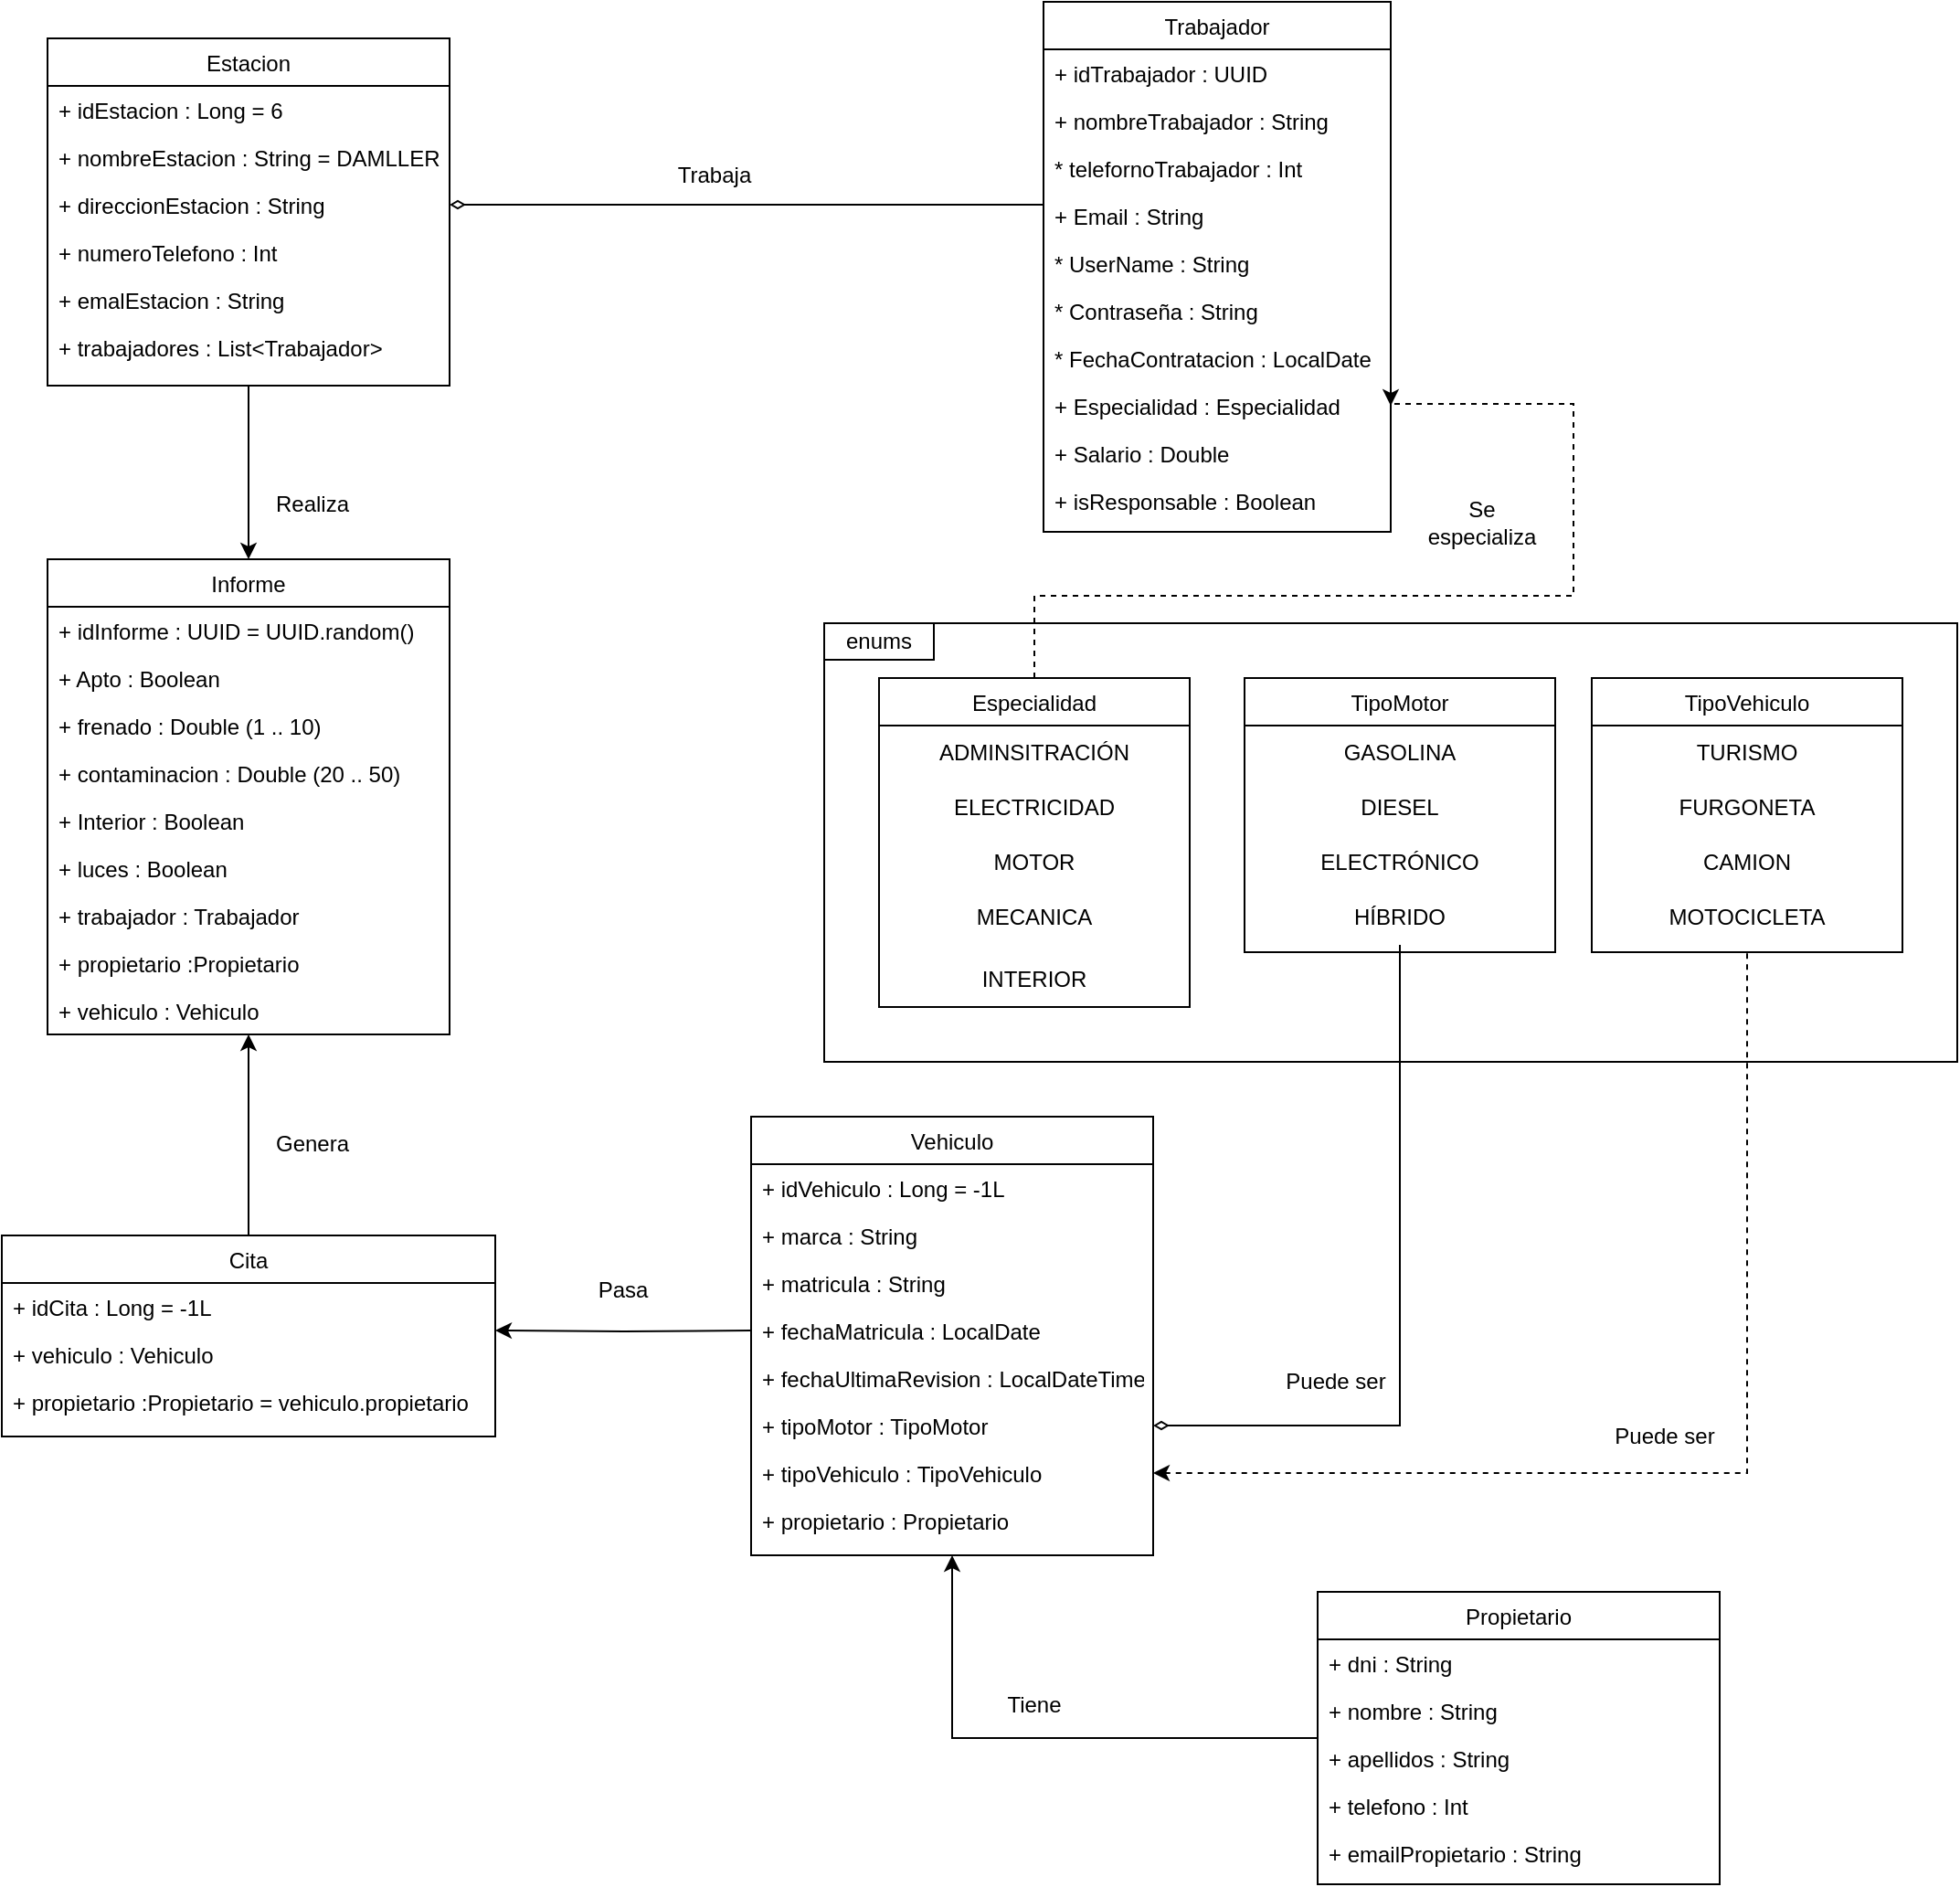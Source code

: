 <mxfile version="20.3.0" type="device"><diagram id="C5RBs43oDa-KdzZeNtuy" name="Page-1"><mxGraphModel dx="1865" dy="649" grid="1" gridSize="10" guides="1" tooltips="1" connect="1" arrows="1" fold="1" page="1" pageScale="1" pageWidth="827" pageHeight="1169" math="0" shadow="0"><root><mxCell id="WIyWlLk6GJQsqaUBKTNV-0"/><mxCell id="WIyWlLk6GJQsqaUBKTNV-1" parent="WIyWlLk6GJQsqaUBKTNV-0"/><mxCell id="zkfFHV4jXpPFQw0GAbJ--6" value="Trabajador" style="swimlane;fontStyle=0;align=center;verticalAlign=top;childLayout=stackLayout;horizontal=1;startSize=26;horizontalStack=0;resizeParent=1;resizeLast=0;collapsible=1;marginBottom=0;rounded=0;shadow=0;strokeWidth=1;" parent="WIyWlLk6GJQsqaUBKTNV-1" vertex="1"><mxGeometry x="310" y="20" width="190" height="290" as="geometry"><mxRectangle x="120" y="360" width="160" height="26" as="alternateBounds"/></mxGeometry></mxCell><mxCell id="zkfFHV4jXpPFQw0GAbJ--8" value="+ idTrabajador : UUID&#10;" style="text;align=left;verticalAlign=top;spacingLeft=4;spacingRight=4;overflow=hidden;rotatable=0;points=[[0,0.5],[1,0.5]];portConstraint=eastwest;rounded=0;shadow=0;html=0;" parent="zkfFHV4jXpPFQw0GAbJ--6" vertex="1"><mxGeometry y="26" width="190" height="26" as="geometry"/></mxCell><mxCell id="TUktaV1jdz_lKDYhsFqw-2" value="+ nombreTrabajador : String" style="text;align=left;verticalAlign=top;spacingLeft=4;spacingRight=4;overflow=hidden;rotatable=0;points=[[0,0.5],[1,0.5]];portConstraint=eastwest;rounded=0;shadow=0;html=0;" parent="zkfFHV4jXpPFQw0GAbJ--6" vertex="1"><mxGeometry y="52" width="190" height="26" as="geometry"/></mxCell><mxCell id="TUktaV1jdz_lKDYhsFqw-3" value="* telefornoTrabajador : Int" style="text;align=left;verticalAlign=top;spacingLeft=4;spacingRight=4;overflow=hidden;rotatable=0;points=[[0,0.5],[1,0.5]];portConstraint=eastwest;rounded=0;shadow=0;html=0;" parent="zkfFHV4jXpPFQw0GAbJ--6" vertex="1"><mxGeometry y="78" width="190" height="26" as="geometry"/></mxCell><mxCell id="TUktaV1jdz_lKDYhsFqw-4" value="+ Email : String" style="text;align=left;verticalAlign=top;spacingLeft=4;spacingRight=4;overflow=hidden;rotatable=0;points=[[0,0.5],[1,0.5]];portConstraint=eastwest;rounded=0;shadow=0;html=0;" parent="zkfFHV4jXpPFQw0GAbJ--6" vertex="1"><mxGeometry y="104" width="190" height="26" as="geometry"/></mxCell><mxCell id="TUktaV1jdz_lKDYhsFqw-5" value="* UserName : String&#10;" style="text;align=left;verticalAlign=top;spacingLeft=4;spacingRight=4;overflow=hidden;rotatable=0;points=[[0,0.5],[1,0.5]];portConstraint=eastwest;rounded=0;shadow=0;html=0;" parent="zkfFHV4jXpPFQw0GAbJ--6" vertex="1"><mxGeometry y="130" width="190" height="26" as="geometry"/></mxCell><mxCell id="TUktaV1jdz_lKDYhsFqw-6" value="* Contraseña : String" style="text;align=left;verticalAlign=top;spacingLeft=4;spacingRight=4;overflow=hidden;rotatable=0;points=[[0,0.5],[1,0.5]];portConstraint=eastwest;rounded=0;shadow=0;html=0;" parent="zkfFHV4jXpPFQw0GAbJ--6" vertex="1"><mxGeometry y="156" width="190" height="26" as="geometry"/></mxCell><mxCell id="TUktaV1jdz_lKDYhsFqw-7" value="* FechaContratacion : LocalDate" style="text;align=left;verticalAlign=top;spacingLeft=4;spacingRight=4;overflow=hidden;rotatable=0;points=[[0,0.5],[1,0.5]];portConstraint=eastwest;rounded=0;shadow=0;html=0;" parent="zkfFHV4jXpPFQw0GAbJ--6" vertex="1"><mxGeometry y="182" width="190" height="26" as="geometry"/></mxCell><mxCell id="TUktaV1jdz_lKDYhsFqw-8" value="+ Especialidad : Especialidad" style="text;align=left;verticalAlign=top;spacingLeft=4;spacingRight=4;overflow=hidden;rotatable=0;points=[[0,0.5],[1,0.5]];portConstraint=eastwest;rounded=0;shadow=0;html=0;" parent="zkfFHV4jXpPFQw0GAbJ--6" vertex="1"><mxGeometry y="208" width="190" height="26" as="geometry"/></mxCell><mxCell id="TUktaV1jdz_lKDYhsFqw-9" value="+ Salario : Double" style="text;align=left;verticalAlign=top;spacingLeft=4;spacingRight=4;overflow=hidden;rotatable=0;points=[[0,0.5],[1,0.5]];portConstraint=eastwest;rounded=0;shadow=0;html=0;" parent="zkfFHV4jXpPFQw0GAbJ--6" vertex="1"><mxGeometry y="234" width="190" height="26" as="geometry"/></mxCell><mxCell id="IsvLRapjvXVODcQFyEcI-43" value="+ isResponsable : Boolean" style="text;align=left;verticalAlign=top;spacingLeft=4;spacingRight=4;overflow=hidden;rotatable=0;points=[[0,0.5],[1,0.5]];portConstraint=eastwest;rounded=0;shadow=0;html=0;" parent="zkfFHV4jXpPFQw0GAbJ--6" vertex="1"><mxGeometry y="260" width="190" height="26" as="geometry"/></mxCell><mxCell id="TUktaV1jdz_lKDYhsFqw-21" value="" style="rounded=0;whiteSpace=wrap;html=1;fillColor=none;" parent="WIyWlLk6GJQsqaUBKTNV-1" vertex="1"><mxGeometry x="190" y="360" width="620" height="240" as="geometry"/></mxCell><mxCell id="TUktaV1jdz_lKDYhsFqw-44" value="" style="edgeStyle=orthogonalEdgeStyle;rounded=0;orthogonalLoop=1;jettySize=auto;html=1;entryX=1;entryY=0.5;entryDx=0;entryDy=0;endArrow=classic;endFill=1;exitX=0.5;exitY=0;exitDx=0;exitDy=0;startArrow=none;startFill=0;dashed=1;" parent="WIyWlLk6GJQsqaUBKTNV-1" source="TUktaV1jdz_lKDYhsFqw-11" target="TUktaV1jdz_lKDYhsFqw-8" edge="1"><mxGeometry relative="1" as="geometry"><Array as="points"><mxPoint x="305" y="345"/><mxPoint x="600" y="345"/><mxPoint x="600" y="240"/></Array></mxGeometry></mxCell><mxCell id="TUktaV1jdz_lKDYhsFqw-11" value="Especialidad" style="swimlane;fontStyle=0;align=center;verticalAlign=top;childLayout=stackLayout;horizontal=1;startSize=26;horizontalStack=0;resizeParent=1;resizeLast=0;collapsible=1;marginBottom=0;rounded=0;shadow=0;strokeWidth=1;" parent="WIyWlLk6GJQsqaUBKTNV-1" vertex="1"><mxGeometry x="220" y="390" width="170" height="180" as="geometry"><mxRectangle x="120" y="360" width="160" height="26" as="alternateBounds"/></mxGeometry></mxCell><mxCell id="TUktaV1jdz_lKDYhsFqw-32" value="ADMINSITRACIÓN" style="text;html=1;strokeColor=none;fillColor=none;align=center;verticalAlign=middle;whiteSpace=wrap;rounded=0;" parent="TUktaV1jdz_lKDYhsFqw-11" vertex="1"><mxGeometry y="26" width="170" height="30" as="geometry"/></mxCell><mxCell id="TUktaV1jdz_lKDYhsFqw-35" value="ELECTRICIDAD" style="text;html=1;strokeColor=none;fillColor=none;align=center;verticalAlign=middle;whiteSpace=wrap;rounded=0;" parent="TUktaV1jdz_lKDYhsFqw-11" vertex="1"><mxGeometry y="56" width="170" height="30" as="geometry"/></mxCell><mxCell id="TUktaV1jdz_lKDYhsFqw-34" value="MOTOR" style="text;html=1;strokeColor=none;fillColor=none;align=center;verticalAlign=middle;whiteSpace=wrap;rounded=0;" parent="TUktaV1jdz_lKDYhsFqw-11" vertex="1"><mxGeometry y="86" width="170" height="30" as="geometry"/></mxCell><mxCell id="TUktaV1jdz_lKDYhsFqw-37" value="MECANICA" style="text;html=1;strokeColor=none;fillColor=none;align=center;verticalAlign=middle;whiteSpace=wrap;rounded=0;" parent="TUktaV1jdz_lKDYhsFqw-11" vertex="1"><mxGeometry y="116" width="170" height="30" as="geometry"/></mxCell><mxCell id="TUktaV1jdz_lKDYhsFqw-22" value="enums" style="rounded=0;whiteSpace=wrap;html=1;fillColor=none;" parent="WIyWlLk6GJQsqaUBKTNV-1" vertex="1"><mxGeometry x="190" y="360" width="60" height="20" as="geometry"/></mxCell><mxCell id="TUktaV1jdz_lKDYhsFqw-30" value="Se especializa" style="text;html=1;strokeColor=none;fillColor=none;align=center;verticalAlign=middle;whiteSpace=wrap;rounded=0;" parent="WIyWlLk6GJQsqaUBKTNV-1" vertex="1"><mxGeometry x="520" y="290" width="60" height="30" as="geometry"/></mxCell><mxCell id="TUktaV1jdz_lKDYhsFqw-36" value="INTERIOR" style="text;html=1;strokeColor=none;fillColor=none;align=center;verticalAlign=middle;whiteSpace=wrap;rounded=0;" parent="WIyWlLk6GJQsqaUBKTNV-1" vertex="1"><mxGeometry x="220" y="540" width="170" height="30" as="geometry"/></mxCell><mxCell id="TUktaV1jdz_lKDYhsFqw-38" value="TipoVehiculo" style="swimlane;fontStyle=0;align=center;verticalAlign=top;childLayout=stackLayout;horizontal=1;startSize=26;horizontalStack=0;resizeParent=1;resizeLast=0;collapsible=1;marginBottom=0;rounded=0;shadow=0;strokeWidth=1;" parent="WIyWlLk6GJQsqaUBKTNV-1" vertex="1"><mxGeometry x="610" y="390" width="170" height="150" as="geometry"><mxRectangle x="120" y="360" width="160" height="26" as="alternateBounds"/></mxGeometry></mxCell><mxCell id="TUktaV1jdz_lKDYhsFqw-39" value="TURISMO" style="text;html=1;strokeColor=none;fillColor=none;align=center;verticalAlign=middle;whiteSpace=wrap;rounded=0;" parent="TUktaV1jdz_lKDYhsFqw-38" vertex="1"><mxGeometry y="26" width="170" height="30" as="geometry"/></mxCell><mxCell id="TUktaV1jdz_lKDYhsFqw-40" value="FURGONETA" style="text;html=1;strokeColor=none;fillColor=none;align=center;verticalAlign=middle;whiteSpace=wrap;rounded=0;" parent="TUktaV1jdz_lKDYhsFqw-38" vertex="1"><mxGeometry y="56" width="170" height="30" as="geometry"/></mxCell><mxCell id="TUktaV1jdz_lKDYhsFqw-41" value="CAMION" style="text;html=1;strokeColor=none;fillColor=none;align=center;verticalAlign=middle;whiteSpace=wrap;rounded=0;" parent="TUktaV1jdz_lKDYhsFqw-38" vertex="1"><mxGeometry y="86" width="170" height="30" as="geometry"/></mxCell><mxCell id="TUktaV1jdz_lKDYhsFqw-42" value="MOTOCICLETA" style="text;html=1;strokeColor=none;fillColor=none;align=center;verticalAlign=middle;whiteSpace=wrap;rounded=0;" parent="TUktaV1jdz_lKDYhsFqw-38" vertex="1"><mxGeometry y="116" width="170" height="30" as="geometry"/></mxCell><mxCell id="TUktaV1jdz_lKDYhsFqw-45" value="TipoMotor" style="swimlane;fontStyle=0;align=center;verticalAlign=top;childLayout=stackLayout;horizontal=1;startSize=26;horizontalStack=0;resizeParent=1;resizeLast=0;collapsible=1;marginBottom=0;rounded=0;shadow=0;strokeWidth=1;" parent="WIyWlLk6GJQsqaUBKTNV-1" vertex="1"><mxGeometry x="420" y="390" width="170" height="150" as="geometry"><mxRectangle x="120" y="360" width="160" height="26" as="alternateBounds"/></mxGeometry></mxCell><mxCell id="TUktaV1jdz_lKDYhsFqw-46" value="GASOLINA" style="text;html=1;strokeColor=none;fillColor=none;align=center;verticalAlign=middle;whiteSpace=wrap;rounded=0;" parent="TUktaV1jdz_lKDYhsFqw-45" vertex="1"><mxGeometry y="26" width="170" height="30" as="geometry"/></mxCell><mxCell id="TUktaV1jdz_lKDYhsFqw-47" value="DIESEL" style="text;html=1;strokeColor=none;fillColor=none;align=center;verticalAlign=middle;whiteSpace=wrap;rounded=0;" parent="TUktaV1jdz_lKDYhsFqw-45" vertex="1"><mxGeometry y="56" width="170" height="30" as="geometry"/></mxCell><mxCell id="TUktaV1jdz_lKDYhsFqw-48" value="ELECTRÓNICO" style="text;html=1;strokeColor=none;fillColor=none;align=center;verticalAlign=middle;whiteSpace=wrap;rounded=0;" parent="TUktaV1jdz_lKDYhsFqw-45" vertex="1"><mxGeometry y="86" width="170" height="30" as="geometry"/></mxCell><mxCell id="TUktaV1jdz_lKDYhsFqw-49" value="HÍBRIDO" style="text;html=1;strokeColor=none;fillColor=none;align=center;verticalAlign=middle;whiteSpace=wrap;rounded=0;" parent="TUktaV1jdz_lKDYhsFqw-45" vertex="1"><mxGeometry y="116" width="170" height="30" as="geometry"/></mxCell><mxCell id="TUktaV1jdz_lKDYhsFqw-61" style="edgeStyle=orthogonalEdgeStyle;rounded=0;orthogonalLoop=1;jettySize=auto;html=1;endArrow=none;endFill=0;exitX=1;exitY=0.5;exitDx=0;exitDy=0;entryX=0.5;entryY=1;entryDx=0;entryDy=0;startArrow=diamondThin;startFill=0;" parent="WIyWlLk6GJQsqaUBKTNV-1" source="TUktaV1jdz_lKDYhsFqw-57" target="TUktaV1jdz_lKDYhsFqw-49" edge="1"><mxGeometry relative="1" as="geometry"><mxPoint x="485" y="540" as="targetPoint"/></mxGeometry></mxCell><mxCell id="TUktaV1jdz_lKDYhsFqw-51" value="Vehiculo" style="swimlane;fontStyle=0;align=center;verticalAlign=top;childLayout=stackLayout;horizontal=1;startSize=26;horizontalStack=0;resizeParent=1;resizeLast=0;collapsible=1;marginBottom=0;rounded=0;shadow=0;strokeWidth=1;" parent="WIyWlLk6GJQsqaUBKTNV-1" vertex="1"><mxGeometry x="150" y="630" width="220" height="240" as="geometry"><mxRectangle x="120" y="360" width="160" height="26" as="alternateBounds"/></mxGeometry></mxCell><mxCell id="TUktaV1jdz_lKDYhsFqw-52" value="+ idVehiculo : Long = -1L" style="text;align=left;verticalAlign=top;spacingLeft=4;spacingRight=4;overflow=hidden;rotatable=0;points=[[0,0.5],[1,0.5]];portConstraint=eastwest;rounded=0;shadow=0;html=0;" parent="TUktaV1jdz_lKDYhsFqw-51" vertex="1"><mxGeometry y="26" width="220" height="26" as="geometry"/></mxCell><mxCell id="TUktaV1jdz_lKDYhsFqw-53" value="+ marca : String" style="text;align=left;verticalAlign=top;spacingLeft=4;spacingRight=4;overflow=hidden;rotatable=0;points=[[0,0.5],[1,0.5]];portConstraint=eastwest;rounded=0;shadow=0;html=0;" parent="TUktaV1jdz_lKDYhsFqw-51" vertex="1"><mxGeometry y="52" width="220" height="26" as="geometry"/></mxCell><mxCell id="TUktaV1jdz_lKDYhsFqw-54" value="+ matricula : String" style="text;align=left;verticalAlign=top;spacingLeft=4;spacingRight=4;overflow=hidden;rotatable=0;points=[[0,0.5],[1,0.5]];portConstraint=eastwest;rounded=0;shadow=0;html=0;" parent="TUktaV1jdz_lKDYhsFqw-51" vertex="1"><mxGeometry y="78" width="220" height="26" as="geometry"/></mxCell><mxCell id="TUktaV1jdz_lKDYhsFqw-55" value="+ fechaMatricula : LocalDate" style="text;align=left;verticalAlign=top;spacingLeft=4;spacingRight=4;overflow=hidden;rotatable=0;points=[[0,0.5],[1,0.5]];portConstraint=eastwest;rounded=0;shadow=0;html=0;" parent="TUktaV1jdz_lKDYhsFqw-51" vertex="1"><mxGeometry y="104" width="220" height="26" as="geometry"/></mxCell><mxCell id="TUktaV1jdz_lKDYhsFqw-56" value="+ fechaUltimaRevision : LocalDateTime" style="text;align=left;verticalAlign=top;spacingLeft=4;spacingRight=4;overflow=hidden;rotatable=0;points=[[0,0.5],[1,0.5]];portConstraint=eastwest;rounded=0;shadow=0;html=0;" parent="TUktaV1jdz_lKDYhsFqw-51" vertex="1"><mxGeometry y="130" width="220" height="26" as="geometry"/></mxCell><mxCell id="TUktaV1jdz_lKDYhsFqw-57" value="+ tipoMotor : TipoMotor" style="text;align=left;verticalAlign=top;spacingLeft=4;spacingRight=4;overflow=hidden;rotatable=0;points=[[0,0.5],[1,0.5]];portConstraint=eastwest;rounded=0;shadow=0;html=0;" parent="TUktaV1jdz_lKDYhsFqw-51" vertex="1"><mxGeometry y="156" width="220" height="26" as="geometry"/></mxCell><mxCell id="TUktaV1jdz_lKDYhsFqw-58" value="+ tipoVehiculo : TipoVehiculo" style="text;align=left;verticalAlign=top;spacingLeft=4;spacingRight=4;overflow=hidden;rotatable=0;points=[[0,0.5],[1,0.5]];portConstraint=eastwest;rounded=0;shadow=0;html=0;" parent="TUktaV1jdz_lKDYhsFqw-51" vertex="1"><mxGeometry y="182" width="220" height="26" as="geometry"/></mxCell><mxCell id="TUktaV1jdz_lKDYhsFqw-65" value="+ propietario : Propietario" style="text;align=left;verticalAlign=top;spacingLeft=4;spacingRight=4;overflow=hidden;rotatable=0;points=[[0,0.5],[1,0.5]];portConstraint=eastwest;rounded=0;shadow=0;html=0;" parent="TUktaV1jdz_lKDYhsFqw-51" vertex="1"><mxGeometry y="208" width="220" height="26" as="geometry"/></mxCell><mxCell id="TUktaV1jdz_lKDYhsFqw-62" value="Puede ser" style="text;html=1;strokeColor=none;fillColor=none;align=center;verticalAlign=middle;whiteSpace=wrap;rounded=0;" parent="WIyWlLk6GJQsqaUBKTNV-1" vertex="1"><mxGeometry x="440" y="760" width="60" height="30" as="geometry"/></mxCell><mxCell id="TUktaV1jdz_lKDYhsFqw-63" style="edgeStyle=orthogonalEdgeStyle;rounded=0;orthogonalLoop=1;jettySize=auto;html=1;entryX=0.5;entryY=1;entryDx=0;entryDy=0;endArrow=none;endFill=0;startArrow=classic;startFill=1;dashed=1;" parent="WIyWlLk6GJQsqaUBKTNV-1" source="TUktaV1jdz_lKDYhsFqw-58" target="TUktaV1jdz_lKDYhsFqw-38" edge="1"><mxGeometry relative="1" as="geometry"/></mxCell><mxCell id="TUktaV1jdz_lKDYhsFqw-64" value="Puede ser" style="text;html=1;strokeColor=none;fillColor=none;align=center;verticalAlign=middle;whiteSpace=wrap;rounded=0;" parent="WIyWlLk6GJQsqaUBKTNV-1" vertex="1"><mxGeometry x="620" y="790" width="60" height="30" as="geometry"/></mxCell><mxCell id="TUktaV1jdz_lKDYhsFqw-76" style="edgeStyle=orthogonalEdgeStyle;rounded=0;orthogonalLoop=1;jettySize=auto;html=1;entryX=0.5;entryY=1;entryDx=0;entryDy=0;endArrow=classic;endFill=1;startArrow=none;startFill=0;" parent="WIyWlLk6GJQsqaUBKTNV-1" source="TUktaV1jdz_lKDYhsFqw-67" target="TUktaV1jdz_lKDYhsFqw-51" edge="1"><mxGeometry relative="1" as="geometry"/></mxCell><mxCell id="TUktaV1jdz_lKDYhsFqw-67" value="Propietario" style="swimlane;fontStyle=0;align=center;verticalAlign=top;childLayout=stackLayout;horizontal=1;startSize=26;horizontalStack=0;resizeParent=1;resizeLast=0;collapsible=1;marginBottom=0;rounded=0;shadow=0;strokeWidth=1;" parent="WIyWlLk6GJQsqaUBKTNV-1" vertex="1"><mxGeometry x="460" y="890" width="220" height="160" as="geometry"><mxRectangle x="120" y="360" width="160" height="26" as="alternateBounds"/></mxGeometry></mxCell><mxCell id="TUktaV1jdz_lKDYhsFqw-68" value="+ dni : String" style="text;align=left;verticalAlign=top;spacingLeft=4;spacingRight=4;overflow=hidden;rotatable=0;points=[[0,0.5],[1,0.5]];portConstraint=eastwest;rounded=0;shadow=0;html=0;" parent="TUktaV1jdz_lKDYhsFqw-67" vertex="1"><mxGeometry y="26" width="220" height="26" as="geometry"/></mxCell><mxCell id="TUktaV1jdz_lKDYhsFqw-69" value="+ nombre : String" style="text;align=left;verticalAlign=top;spacingLeft=4;spacingRight=4;overflow=hidden;rotatable=0;points=[[0,0.5],[1,0.5]];portConstraint=eastwest;rounded=0;shadow=0;html=0;" parent="TUktaV1jdz_lKDYhsFqw-67" vertex="1"><mxGeometry y="52" width="220" height="26" as="geometry"/></mxCell><mxCell id="TUktaV1jdz_lKDYhsFqw-70" value="+ apellidos : String" style="text;align=left;verticalAlign=top;spacingLeft=4;spacingRight=4;overflow=hidden;rotatable=0;points=[[0,0.5],[1,0.5]];portConstraint=eastwest;rounded=0;shadow=0;html=0;" parent="TUktaV1jdz_lKDYhsFqw-67" vertex="1"><mxGeometry y="78" width="220" height="26" as="geometry"/></mxCell><mxCell id="TUktaV1jdz_lKDYhsFqw-71" value="+ telefono : Int" style="text;align=left;verticalAlign=top;spacingLeft=4;spacingRight=4;overflow=hidden;rotatable=0;points=[[0,0.5],[1,0.5]];portConstraint=eastwest;rounded=0;shadow=0;html=0;" parent="TUktaV1jdz_lKDYhsFqw-67" vertex="1"><mxGeometry y="104" width="220" height="26" as="geometry"/></mxCell><mxCell id="TUktaV1jdz_lKDYhsFqw-72" value="+ emailPropietario : String" style="text;align=left;verticalAlign=top;spacingLeft=4;spacingRight=4;overflow=hidden;rotatable=0;points=[[0,0.5],[1,0.5]];portConstraint=eastwest;rounded=0;shadow=0;html=0;" parent="TUktaV1jdz_lKDYhsFqw-67" vertex="1"><mxGeometry y="130" width="220" height="26" as="geometry"/></mxCell><mxCell id="TUktaV1jdz_lKDYhsFqw-77" value="Tiene" style="text;html=1;strokeColor=none;fillColor=none;align=center;verticalAlign=middle;whiteSpace=wrap;rounded=0;" parent="WIyWlLk6GJQsqaUBKTNV-1" vertex="1"><mxGeometry x="275" y="937" width="60" height="30" as="geometry"/></mxCell><mxCell id="IsvLRapjvXVODcQFyEcI-57" style="edgeStyle=orthogonalEdgeStyle;rounded=0;orthogonalLoop=1;jettySize=auto;html=1;endArrow=classic;endFill=1;startArrow=none;startFill=0;" parent="WIyWlLk6GJQsqaUBKTNV-1" source="IsvLRapjvXVODcQFyEcI-0" target="IsvLRapjvXVODcQFyEcI-44" edge="1"><mxGeometry relative="1" as="geometry"/></mxCell><mxCell id="IsvLRapjvXVODcQFyEcI-0" value="Cita" style="swimlane;fontStyle=0;align=center;verticalAlign=top;childLayout=stackLayout;horizontal=1;startSize=26;horizontalStack=0;resizeParent=1;resizeLast=0;collapsible=1;marginBottom=0;rounded=0;shadow=0;strokeWidth=1;" parent="WIyWlLk6GJQsqaUBKTNV-1" vertex="1"><mxGeometry x="-260" y="695" width="270" height="110" as="geometry"><mxRectangle x="120" y="360" width="160" height="26" as="alternateBounds"/></mxGeometry></mxCell><mxCell id="IsvLRapjvXVODcQFyEcI-1" value="+ idCita : Long = -1L" style="text;align=left;verticalAlign=top;spacingLeft=4;spacingRight=4;overflow=hidden;rotatable=0;points=[[0,0.5],[1,0.5]];portConstraint=eastwest;rounded=0;shadow=0;html=0;" parent="IsvLRapjvXVODcQFyEcI-0" vertex="1"><mxGeometry y="26" width="270" height="26" as="geometry"/></mxCell><mxCell id="IsvLRapjvXVODcQFyEcI-17" value="+ vehiculo : Vehiculo" style="text;align=left;verticalAlign=top;spacingLeft=4;spacingRight=4;overflow=hidden;rotatable=0;points=[[0,0.5],[1,0.5]];portConstraint=eastwest;rounded=0;shadow=0;html=0;" parent="IsvLRapjvXVODcQFyEcI-0" vertex="1"><mxGeometry y="52" width="270" height="26" as="geometry"/></mxCell><mxCell id="IsvLRapjvXVODcQFyEcI-20" value="+ propietario :Propietario = vehiculo.propietario" style="text;align=left;verticalAlign=top;spacingLeft=4;spacingRight=4;overflow=hidden;rotatable=0;points=[[0,0.5],[1,0.5]];portConstraint=eastwest;rounded=0;shadow=0;html=0;" parent="IsvLRapjvXVODcQFyEcI-0" vertex="1"><mxGeometry y="78" width="270" height="26" as="geometry"/></mxCell><mxCell id="IsvLRapjvXVODcQFyEcI-9" style="edgeStyle=orthogonalEdgeStyle;rounded=0;orthogonalLoop=1;jettySize=auto;html=1;exitX=1;exitY=0.5;exitDx=0;exitDy=0;entryX=0;entryY=0.5;entryDx=0;entryDy=0;endArrow=none;endFill=0;startArrow=classic;startFill=1;" parent="WIyWlLk6GJQsqaUBKTNV-1" target="TUktaV1jdz_lKDYhsFqw-55" edge="1"><mxGeometry relative="1" as="geometry"><mxPoint x="10" y="747" as="sourcePoint"/></mxGeometry></mxCell><mxCell id="IsvLRapjvXVODcQFyEcI-11" value="Pasa" style="text;html=1;strokeColor=none;fillColor=none;align=center;verticalAlign=middle;whiteSpace=wrap;rounded=0;" parent="WIyWlLk6GJQsqaUBKTNV-1" vertex="1"><mxGeometry x="50" y="710" width="60" height="30" as="geometry"/></mxCell><mxCell id="IsvLRapjvXVODcQFyEcI-54" style="edgeStyle=orthogonalEdgeStyle;rounded=0;orthogonalLoop=1;jettySize=auto;html=1;endArrow=classic;endFill=1;entryX=0.5;entryY=0;entryDx=0;entryDy=0;" parent="WIyWlLk6GJQsqaUBKTNV-1" source="IsvLRapjvXVODcQFyEcI-21" target="IsvLRapjvXVODcQFyEcI-44" edge="1"><mxGeometry relative="1" as="geometry"><mxPoint x="-125" y="320" as="targetPoint"/></mxGeometry></mxCell><mxCell id="IsvLRapjvXVODcQFyEcI-21" value="Estacion" style="swimlane;fontStyle=0;align=center;verticalAlign=top;childLayout=stackLayout;horizontal=1;startSize=26;horizontalStack=0;resizeParent=1;resizeLast=0;collapsible=1;marginBottom=0;rounded=0;shadow=0;strokeWidth=1;" parent="WIyWlLk6GJQsqaUBKTNV-1" vertex="1"><mxGeometry x="-235" y="40" width="220" height="190" as="geometry"><mxRectangle x="120" y="360" width="160" height="26" as="alternateBounds"/></mxGeometry></mxCell><mxCell id="IsvLRapjvXVODcQFyEcI-22" value="+ idEstacion : Long = 6" style="text;align=left;verticalAlign=top;spacingLeft=4;spacingRight=4;overflow=hidden;rotatable=0;points=[[0,0.5],[1,0.5]];portConstraint=eastwest;rounded=0;shadow=0;html=0;" parent="IsvLRapjvXVODcQFyEcI-21" vertex="1"><mxGeometry y="26" width="220" height="26" as="geometry"/></mxCell><mxCell id="IsvLRapjvXVODcQFyEcI-23" value="+ nombreEstacion : String = DAMLLER" style="text;align=left;verticalAlign=top;spacingLeft=4;spacingRight=4;overflow=hidden;rotatable=0;points=[[0,0.5],[1,0.5]];portConstraint=eastwest;rounded=0;shadow=0;html=0;" parent="IsvLRapjvXVODcQFyEcI-21" vertex="1"><mxGeometry y="52" width="220" height="26" as="geometry"/></mxCell><mxCell id="IsvLRapjvXVODcQFyEcI-24" value="+ direccionEstacion : String" style="text;align=left;verticalAlign=top;spacingLeft=4;spacingRight=4;overflow=hidden;rotatable=0;points=[[0,0.5],[1,0.5]];portConstraint=eastwest;rounded=0;shadow=0;html=0;" parent="IsvLRapjvXVODcQFyEcI-21" vertex="1"><mxGeometry y="78" width="220" height="26" as="geometry"/></mxCell><mxCell id="IsvLRapjvXVODcQFyEcI-25" value="+ numeroTelefono : Int" style="text;align=left;verticalAlign=top;spacingLeft=4;spacingRight=4;overflow=hidden;rotatable=0;points=[[0,0.5],[1,0.5]];portConstraint=eastwest;rounded=0;shadow=0;html=0;" parent="IsvLRapjvXVODcQFyEcI-21" vertex="1"><mxGeometry y="104" width="220" height="26" as="geometry"/></mxCell><mxCell id="IsvLRapjvXVODcQFyEcI-26" value="+ emalEstacion : String" style="text;align=left;verticalAlign=top;spacingLeft=4;spacingRight=4;overflow=hidden;rotatable=0;points=[[0,0.5],[1,0.5]];portConstraint=eastwest;rounded=0;shadow=0;html=0;" parent="IsvLRapjvXVODcQFyEcI-21" vertex="1"><mxGeometry y="130" width="220" height="26" as="geometry"/></mxCell><mxCell id="IsvLRapjvXVODcQFyEcI-27" value="+ trabajadores : List&lt;Trabajador&gt;" style="text;align=left;verticalAlign=top;spacingLeft=4;spacingRight=4;overflow=hidden;rotatable=0;points=[[0,0.5],[1,0.5]];portConstraint=eastwest;rounded=0;shadow=0;html=0;" parent="IsvLRapjvXVODcQFyEcI-21" vertex="1"><mxGeometry y="156" width="220" height="26" as="geometry"/></mxCell><mxCell id="IsvLRapjvXVODcQFyEcI-34" value="Trabaja" style="text;html=1;strokeColor=none;fillColor=none;align=center;verticalAlign=middle;whiteSpace=wrap;rounded=0;" parent="WIyWlLk6GJQsqaUBKTNV-1" vertex="1"><mxGeometry x="100" y="100" width="60" height="30" as="geometry"/></mxCell><mxCell id="IsvLRapjvXVODcQFyEcI-44" value="Informe" style="swimlane;fontStyle=0;align=center;verticalAlign=top;childLayout=stackLayout;horizontal=1;startSize=26;horizontalStack=0;resizeParent=1;resizeLast=0;collapsible=1;marginBottom=0;rounded=0;shadow=0;strokeWidth=1;" parent="WIyWlLk6GJQsqaUBKTNV-1" vertex="1"><mxGeometry x="-235" y="325" width="220" height="260" as="geometry"><mxRectangle x="120" y="360" width="160" height="26" as="alternateBounds"/></mxGeometry></mxCell><mxCell id="IsvLRapjvXVODcQFyEcI-45" value="+ idInforme : UUID = UUID.random()" style="text;align=left;verticalAlign=top;spacingLeft=4;spacingRight=4;overflow=hidden;rotatable=0;points=[[0,0.5],[1,0.5]];portConstraint=eastwest;rounded=0;shadow=0;html=0;" parent="IsvLRapjvXVODcQFyEcI-44" vertex="1"><mxGeometry y="26" width="220" height="26" as="geometry"/></mxCell><mxCell id="IsvLRapjvXVODcQFyEcI-46" value="+ Apto : Boolean" style="text;align=left;verticalAlign=top;spacingLeft=4;spacingRight=4;overflow=hidden;rotatable=0;points=[[0,0.5],[1,0.5]];portConstraint=eastwest;rounded=0;shadow=0;html=0;" parent="IsvLRapjvXVODcQFyEcI-44" vertex="1"><mxGeometry y="52" width="220" height="26" as="geometry"/></mxCell><mxCell id="IsvLRapjvXVODcQFyEcI-47" value="+ frenado : Double (1 .. 10)" style="text;align=left;verticalAlign=top;spacingLeft=4;spacingRight=4;overflow=hidden;rotatable=0;points=[[0,0.5],[1,0.5]];portConstraint=eastwest;rounded=0;shadow=0;html=0;" parent="IsvLRapjvXVODcQFyEcI-44" vertex="1"><mxGeometry y="78" width="220" height="26" as="geometry"/></mxCell><mxCell id="IsvLRapjvXVODcQFyEcI-48" value="+ contaminacion : Double (20 .. 50)" style="text;align=left;verticalAlign=top;spacingLeft=4;spacingRight=4;overflow=hidden;rotatable=0;points=[[0,0.5],[1,0.5]];portConstraint=eastwest;rounded=0;shadow=0;html=0;" parent="IsvLRapjvXVODcQFyEcI-44" vertex="1"><mxGeometry y="104" width="220" height="26" as="geometry"/></mxCell><mxCell id="IsvLRapjvXVODcQFyEcI-49" value="+ Interior : Boolean" style="text;align=left;verticalAlign=top;spacingLeft=4;spacingRight=4;overflow=hidden;rotatable=0;points=[[0,0.5],[1,0.5]];portConstraint=eastwest;rounded=0;shadow=0;html=0;" parent="IsvLRapjvXVODcQFyEcI-44" vertex="1"><mxGeometry y="130" width="220" height="26" as="geometry"/></mxCell><mxCell id="IsvLRapjvXVODcQFyEcI-50" value="+ luces : Boolean" style="text;align=left;verticalAlign=top;spacingLeft=4;spacingRight=4;overflow=hidden;rotatable=0;points=[[0,0.5],[1,0.5]];portConstraint=eastwest;rounded=0;shadow=0;html=0;" parent="IsvLRapjvXVODcQFyEcI-44" vertex="1"><mxGeometry y="156" width="220" height="26" as="geometry"/></mxCell><mxCell id="IsvLRapjvXVODcQFyEcI-51" value="+ trabajador : Trabajador" style="text;align=left;verticalAlign=top;spacingLeft=4;spacingRight=4;overflow=hidden;rotatable=0;points=[[0,0.5],[1,0.5]];portConstraint=eastwest;rounded=0;shadow=0;html=0;" parent="IsvLRapjvXVODcQFyEcI-44" vertex="1"><mxGeometry y="182" width="220" height="26" as="geometry"/></mxCell><mxCell id="IsvLRapjvXVODcQFyEcI-52" value="+ propietario :Propietario" style="text;align=left;verticalAlign=top;spacingLeft=4;spacingRight=4;overflow=hidden;rotatable=0;points=[[0,0.5],[1,0.5]];portConstraint=eastwest;rounded=0;shadow=0;html=0;" parent="IsvLRapjvXVODcQFyEcI-44" vertex="1"><mxGeometry y="208" width="220" height="26" as="geometry"/></mxCell><mxCell id="IsvLRapjvXVODcQFyEcI-53" value="+ vehiculo : Vehiculo" style="text;align=left;verticalAlign=top;spacingLeft=4;spacingRight=4;overflow=hidden;rotatable=0;points=[[0,0.5],[1,0.5]];portConstraint=eastwest;rounded=0;shadow=0;html=0;" parent="IsvLRapjvXVODcQFyEcI-44" vertex="1"><mxGeometry y="234" width="220" height="26" as="geometry"/></mxCell><mxCell id="IsvLRapjvXVODcQFyEcI-55" value="Realiza" style="text;html=1;strokeColor=none;fillColor=none;align=center;verticalAlign=middle;whiteSpace=wrap;rounded=0;" parent="WIyWlLk6GJQsqaUBKTNV-1" vertex="1"><mxGeometry x="-120" y="280" width="60" height="30" as="geometry"/></mxCell><mxCell id="IsvLRapjvXVODcQFyEcI-56" value="Genera" style="text;html=1;strokeColor=none;fillColor=none;align=center;verticalAlign=middle;whiteSpace=wrap;rounded=0;" parent="WIyWlLk6GJQsqaUBKTNV-1" vertex="1"><mxGeometry x="-120" y="630" width="60" height="30" as="geometry"/></mxCell><mxCell id="IsvLRapjvXVODcQFyEcI-58" style="edgeStyle=orthogonalEdgeStyle;rounded=0;orthogonalLoop=1;jettySize=auto;html=1;entryX=1;entryY=0.5;entryDx=0;entryDy=0;startArrow=none;startFill=0;endArrow=diamondThin;endFill=0;" parent="WIyWlLk6GJQsqaUBKTNV-1" source="TUktaV1jdz_lKDYhsFqw-4" target="IsvLRapjvXVODcQFyEcI-24" edge="1"><mxGeometry relative="1" as="geometry"><Array as="points"><mxPoint x="220" y="131"/><mxPoint x="220" y="131"/></Array></mxGeometry></mxCell></root></mxGraphModel></diagram></mxfile>